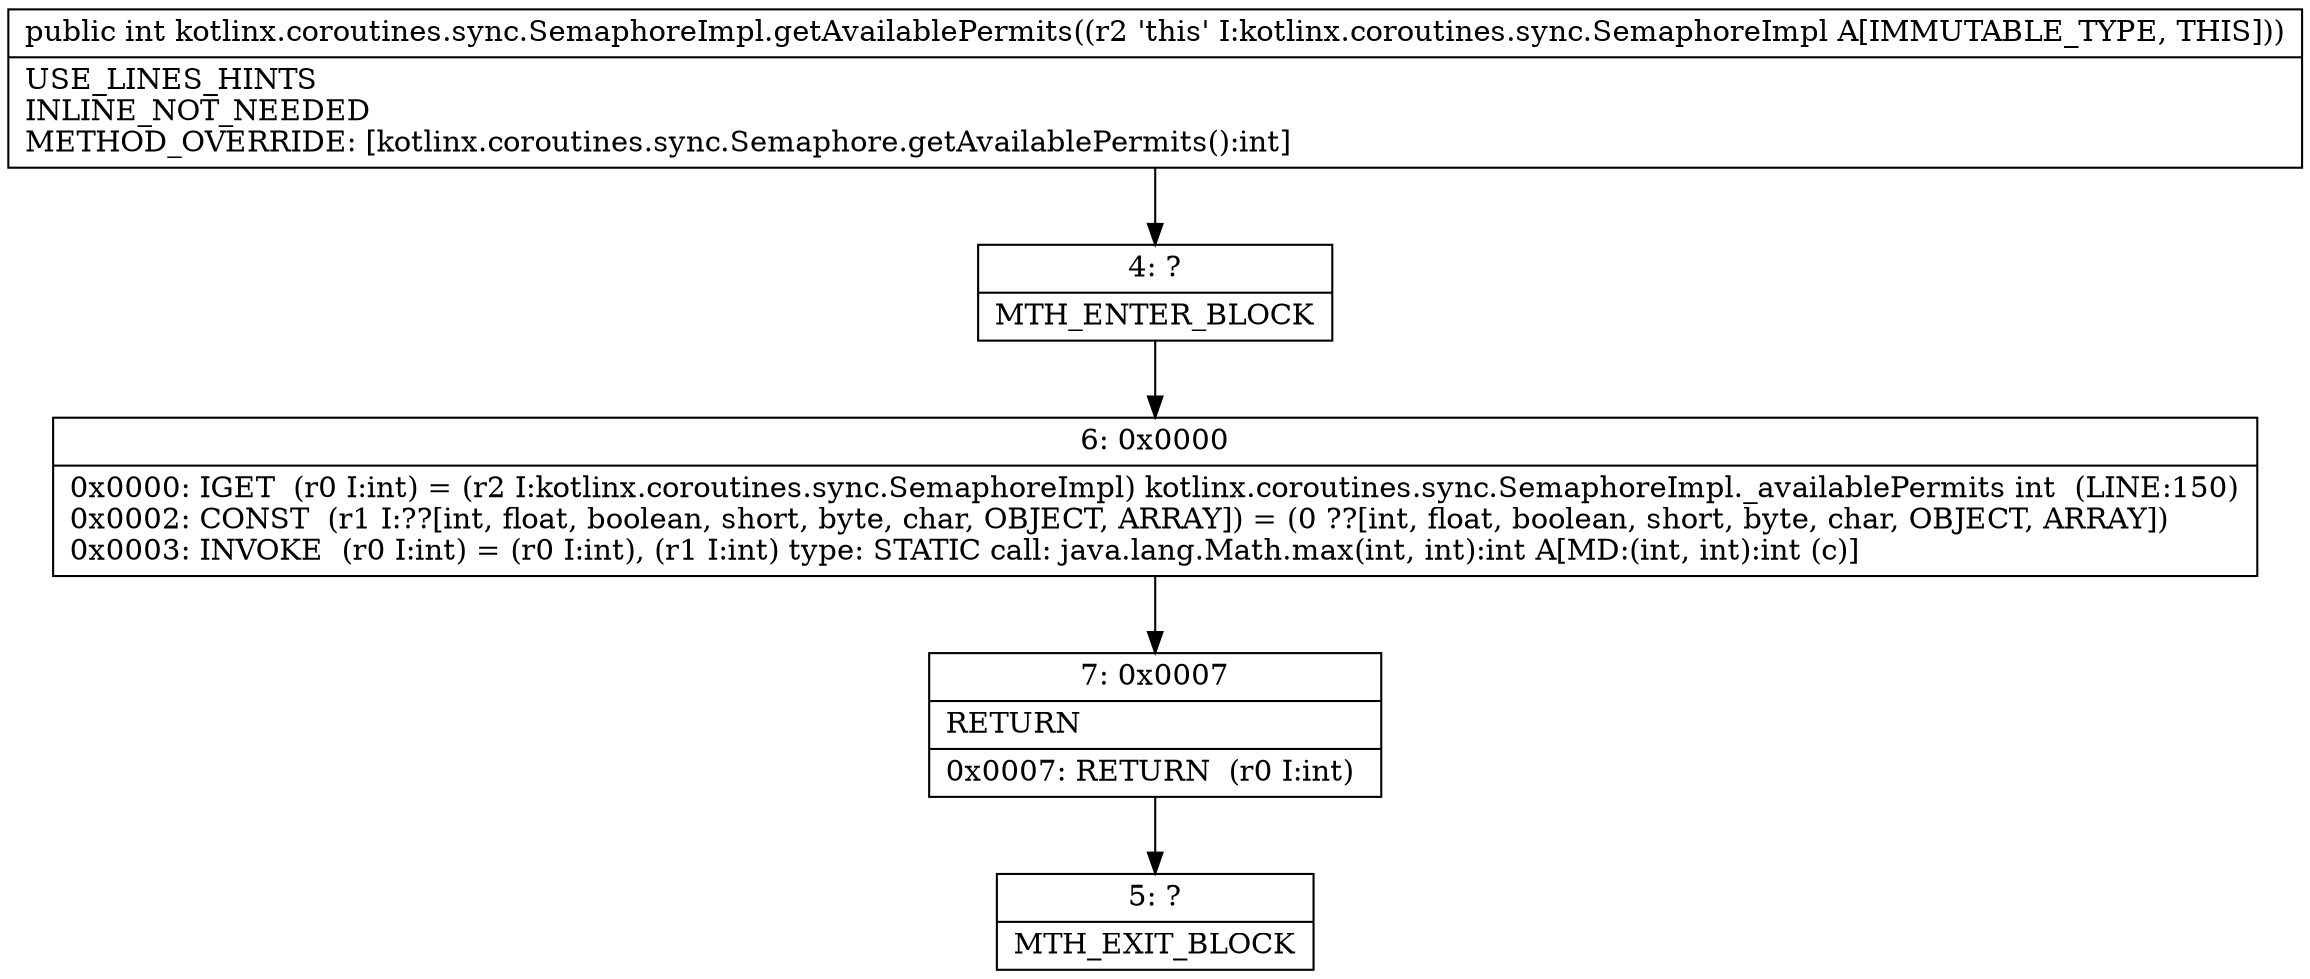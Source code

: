 digraph "CFG forkotlinx.coroutines.sync.SemaphoreImpl.getAvailablePermits()I" {
Node_4 [shape=record,label="{4\:\ ?|MTH_ENTER_BLOCK\l}"];
Node_6 [shape=record,label="{6\:\ 0x0000|0x0000: IGET  (r0 I:int) = (r2 I:kotlinx.coroutines.sync.SemaphoreImpl) kotlinx.coroutines.sync.SemaphoreImpl._availablePermits int  (LINE:150)\l0x0002: CONST  (r1 I:??[int, float, boolean, short, byte, char, OBJECT, ARRAY]) = (0 ??[int, float, boolean, short, byte, char, OBJECT, ARRAY]) \l0x0003: INVOKE  (r0 I:int) = (r0 I:int), (r1 I:int) type: STATIC call: java.lang.Math.max(int, int):int A[MD:(int, int):int (c)]\l}"];
Node_7 [shape=record,label="{7\:\ 0x0007|RETURN\l|0x0007: RETURN  (r0 I:int) \l}"];
Node_5 [shape=record,label="{5\:\ ?|MTH_EXIT_BLOCK\l}"];
MethodNode[shape=record,label="{public int kotlinx.coroutines.sync.SemaphoreImpl.getAvailablePermits((r2 'this' I:kotlinx.coroutines.sync.SemaphoreImpl A[IMMUTABLE_TYPE, THIS]))  | USE_LINES_HINTS\lINLINE_NOT_NEEDED\lMETHOD_OVERRIDE: [kotlinx.coroutines.sync.Semaphore.getAvailablePermits():int]\l}"];
MethodNode -> Node_4;Node_4 -> Node_6;
Node_6 -> Node_7;
Node_7 -> Node_5;
}

